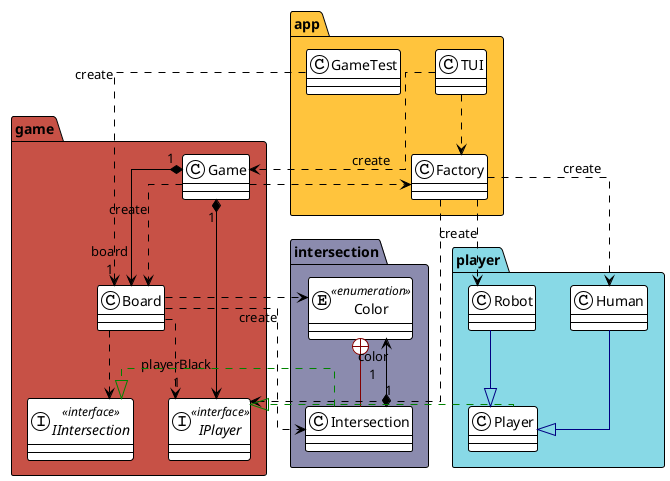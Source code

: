 @startuml
!theme plain
top to bottom direction
skinparam linetype ortho

package "app" #FFC43D {
class TUI
class Factory
class GameTest
}
package "game" #C75146 {
class Board
class Game
interface IIntersection << interface >>
interface IPlayer << interface >>
}
package "intersection" #8B8BAE {
enum Color << enumeration >>
class Intersection
}
package "player" #88D9E6 {
class Human
class Player
class Robot
}


Board          -[#000000,dashed]->  Color
Board          -[#000000,dashed]->  IIntersection
Board          -[#000000,dashed]->  IPlayer
Board          -[#000000,dashed]->  Intersection  : "«create»"
Color          +-[#820000,plain]-  Intersection
Factory        -[#000000,dashed]->  Human         : "«create»"
Factory        -[#000000,dashed]->  IPlayer
Factory        -[#000000,dashed]->  Robot         : "«create»"
Game          "1" *-[#000000,plain]-> "board\n1" Board
Game           -[#000000,dashed]->  Board         : "«create»"
Game           -[#000000,dashed]->  Factory
Game          "1" *-[#000000,plain]-> "playerBlack\n1" IPlayer
GameTest       -[#000000,dashed]->  Board         : "«create»"
Human          -[#000082,plain]-^  Player
Intersection  "1" *-[#000000,plain]-> "color\n1" Color
Intersection   -[#008200,dashed]-^  IIntersection
Player         -[#008200,dashed]-^  IPlayer
Robot          -[#000082,plain]-^  Player
TUI            -[#000000,dashed]->  Factory
TUI            -[#000000,dashed]->  Game          : "«create»"
@enduml